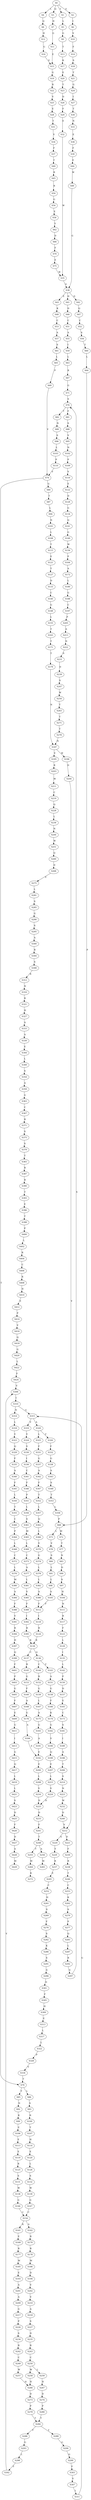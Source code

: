 strict digraph  {
	S0 -> S1 [ label = T ];
	S0 -> S2 [ label = E ];
	S0 -> S3 [ label = Q ];
	S0 -> S4 [ label = L ];
	S1 -> S5 [ label = L ];
	S2 -> S6 [ label = I ];
	S3 -> S7 [ label = H ];
	S4 -> S8 [ label = Q ];
	S5 -> S9 [ label = G ];
	S6 -> S10 [ label = V ];
	S7 -> S11 [ label = G ];
	S8 -> S12 [ label = H ];
	S9 -> S13 [ label = T ];
	S10 -> S14 [ label = F ];
	S11 -> S15 [ label = E ];
	S12 -> S16 [ label = G ];
	S13 -> S17 [ label = K ];
	S14 -> S18 [ label = S ];
	S15 -> S19 [ label = G ];
	S16 -> S15 [ label = E ];
	S17 -> S20 [ label = E ];
	S18 -> S21 [ label = T ];
	S19 -> S22 [ label = R ];
	S20 -> S23 [ label = T ];
	S21 -> S24 [ label = G ];
	S22 -> S25 [ label = V ];
	S23 -> S26 [ label = D ];
	S24 -> S27 [ label = I ];
	S25 -> S28 [ label = E ];
	S26 -> S29 [ label = F ];
	S27 -> S30 [ label = T ];
	S28 -> S31 [ label = T ];
	S29 -> S32 [ label = E ];
	S30 -> S33 [ label = N ];
	S31 -> S34 [ label = V ];
	S32 -> S35 [ label = W ];
	S33 -> S36 [ label = E ];
	S34 -> S37 [ label = F ];
	S35 -> S38 [ label = G ];
	S36 -> S39 [ label = F ];
	S37 -> S40 [ label = T ];
	S38 -> S41 [ label = H ];
	S38 -> S42 [ label = D ];
	S38 -> S43 [ label = E ];
	S39 -> S44 [ label = E ];
	S40 -> S45 [ label = R ];
	S41 -> S46 [ label = D ];
	S42 -> S47 [ label = Q ];
	S43 -> S48 [ label = K ];
	S44 -> S49 [ label = W ];
	S45 -> S50 [ label = R ];
	S46 -> S51 [ label = C ];
	S47 -> S52 [ label = C ];
	S48 -> S53 [ label = C ];
	S49 -> S38 [ label = G ];
	S50 -> S54 [ label = G ];
	S51 -> S55 [ label = A ];
	S52 -> S56 [ label = S ];
	S53 -> S57 [ label = A ];
	S54 -> S58 [ label = E ];
	S55 -> S59 [ label = I ];
	S56 -> S60 [ label = T ];
	S57 -> S61 [ label = S ];
	S58 -> S62 [ label = Y ];
	S59 -> S63 [ label = L ];
	S60 -> S64 [ label = L ];
	S61 -> S65 [ label = L ];
	S62 -> S66 [ label = D ];
	S63 -> S67 [ label = R ];
	S64 -> S68 [ label = P ];
	S65 -> S69 [ label = P ];
	S66 -> S70 [ label = F ];
	S67 -> S71 [ label = G ];
	S68 -> S72 [ label = M ];
	S68 -> S73 [ label = L ];
	S69 -> S74 [ label = V ];
	S70 -> S75 [ label = E ];
	S71 -> S76 [ label = S ];
	S72 -> S77 [ label = T ];
	S73 -> S78 [ label = V ];
	S74 -> S79 [ label = T ];
	S74 -> S80 [ label = G ];
	S75 -> S35 [ label = W ];
	S76 -> S81 [ label = F ];
	S76 -> S82 [ label = T ];
	S77 -> S83 [ label = N ];
	S78 -> S84 [ label = S ];
	S79 -> S85 [ label = Y ];
	S79 -> S86 [ label = L ];
	S80 -> S87 [ label = T ];
	S81 -> S88 [ label = S ];
	S82 -> S89 [ label = N ];
	S83 -> S90 [ label = D ];
	S84 -> S91 [ label = L ];
	S85 -> S92 [ label = N ];
	S86 -> S93 [ label = S ];
	S87 -> S94 [ label = L ];
	S88 -> S95 [ label = V ];
	S89 -> S96 [ label = S ];
	S90 -> S97 [ label = S ];
	S91 -> S98 [ label = L ];
	S92 -> S99 [ label = K ];
	S93 -> S100 [ label = R ];
	S94 -> S101 [ label = N ];
	S95 -> S102 [ label = N ];
	S96 -> S103 [ label = L ];
	S97 -> S104 [ label = H ];
	S98 -> S105 [ label = A ];
	S99 -> S106 [ label = E ];
	S100 -> S107 [ label = T ];
	S101 -> S108 [ label = L ];
	S102 -> S109 [ label = P ];
	S103 -> S110 [ label = P ];
	S104 -> S111 [ label = N ];
	S105 -> S112 [ label = F ];
	S106 -> S113 [ label = E ];
	S107 -> S114 [ label = H ];
	S108 -> S115 [ label = T ];
	S109 -> S116 [ label = V ];
	S110 -> S74 [ label = V ];
	S111 -> S117 [ label = R ];
	S112 -> S118 [ label = I ];
	S113 -> S119 [ label = E ];
	S114 -> S120 [ label = E ];
	S115 -> S121 [ label = E ];
	S116 -> S122 [ label = E ];
	S117 -> S123 [ label = F ];
	S118 -> S124 [ label = R ];
	S119 -> S125 [ label = R ];
	S120 -> S126 [ label = L ];
	S121 -> S127 [ label = T ];
	S122 -> S128 [ label = D ];
	S123 -> S129 [ label = L ];
	S124 -> S130 [ label = K ];
	S125 -> S131 [ label = S ];
	S126 -> S132 [ label = S ];
	S127 -> S133 [ label = D ];
	S128 -> S134 [ label = G ];
	S129 -> S135 [ label = I ];
	S130 -> S136 [ label = Q ];
	S130 -> S137 [ label = C ];
	S131 -> S138 [ label = W ];
	S132 -> S139 [ label = W ];
	S133 -> S140 [ label = C ];
	S134 -> S141 [ label = Q ];
	S135 -> S142 [ label = L ];
	S136 -> S143 [ label = F ];
	S136 -> S144 [ label = C ];
	S137 -> S145 [ label = R ];
	S138 -> S146 [ label = G ];
	S139 -> S147 [ label = G ];
	S140 -> S148 [ label = G ];
	S141 -> S149 [ label = G ];
	S142 -> S150 [ label = P ];
	S143 -> S151 [ label = A ];
	S144 -> S152 [ label = R ];
	S145 -> S153 [ label = G ];
	S146 -> S154 [ label = C ];
	S147 -> S154 [ label = C ];
	S148 -> S155 [ label = L ];
	S149 -> S156 [ label = W ];
	S150 -> S157 [ label = D ];
	S151 -> S158 [ label = G ];
	S152 -> S159 [ label = G ];
	S153 -> S160 [ label = F ];
	S154 -> S161 [ label = K ];
	S154 -> S162 [ label = A ];
	S155 -> S163 [ label = T ];
	S156 -> S164 [ label = P ];
	S157 -> S165 [ label = E ];
	S158 -> S166 [ label = F ];
	S159 -> S167 [ label = L ];
	S160 -> S168 [ label = A ];
	S161 -> S169 [ label = E ];
	S162 -> S170 [ label = R ];
	S163 -> S171 [ label = T ];
	S164 -> S172 [ label = A ];
	S165 -> S173 [ label = C ];
	S166 -> S174 [ label = K ];
	S167 -> S175 [ label = A ];
	S168 -> S176 [ label = G ];
	S169 -> S177 [ label = R ];
	S170 -> S178 [ label = R ];
	S171 -> S179 [ label = T ];
	S172 -> S180 [ label = L ];
	S173 -> S181 [ label = S ];
	S174 -> S182 [ label = G ];
	S175 -> S183 [ label = G ];
	S176 -> S184 [ label = A ];
	S177 -> S185 [ label = M ];
	S178 -> S186 [ label = M ];
	S179 -> S187 [ label = N ];
	S180 -> S188 [ label = G ];
	S181 -> S189 [ label = I ];
	S182 -> S190 [ label = V ];
	S183 -> S191 [ label = A ];
	S184 -> S192 [ label = E ];
	S185 -> S193 [ label = E ];
	S186 -> S194 [ label = D ];
	S187 -> S195 [ label = V ];
	S187 -> S196 [ label = W ];
	S188 -> S197 [ label = C ];
	S189 -> S198 [ label = A ];
	S190 -> S199 [ label = Q ];
	S191 -> S192 [ label = E ];
	S192 -> S200 [ label = E ];
	S193 -> S201 [ label = A ];
	S194 -> S202 [ label = V ];
	S195 -> S203 [ label = R ];
	S196 -> S204 [ label = D ];
	S197 -> S205 [ label = P ];
	S198 -> S206 [ label = T ];
	S199 -> S207 [ label = E ];
	S200 -> S208 [ label = L ];
	S201 -> S209 [ label = A ];
	S202 -> S210 [ label = V ];
	S203 -> S211 [ label = M ];
	S204 -> S212 [ label = V ];
	S205 -> S213 [ label = A ];
	S206 -> S214 [ label = S ];
	S207 -> S215 [ label = L ];
	S208 -> S216 [ label = V ];
	S209 -> S217 [ label = G ];
	S210 -> S218 [ label = A ];
	S211 -> S219 [ label = C ];
	S212 -> S220 [ label = A ];
	S212 -> S221 [ label = D ];
	S213 -> S222 [ label = N ];
	S214 -> S223 [ label = N ];
	S215 -> S224 [ label = V ];
	S216 -> S225 [ label = D ];
	S217 -> S226 [ label = P ];
	S218 -> S227 [ label = S ];
	S219 -> S228 [ label = Q ];
	S220 -> S229 [ label = Y ];
	S221 -> S230 [ label = F ];
	S222 -> S231 [ label = S ];
	S223 -> S232 [ label = W ];
	S224 -> S225 [ label = D ];
	S225 -> S233 [ label = D ];
	S226 -> S234 [ label = S ];
	S227 -> S235 [ label = D ];
	S228 -> S236 [ label = L ];
	S229 -> S237 [ label = R ];
	S230 -> S238 [ label = R ];
	S231 -> S239 [ label = D ];
	S232 -> S240 [ label = D ];
	S233 -> S241 [ label = F ];
	S234 -> S242 [ label = R ];
	S235 -> S243 [ label = R ];
	S236 -> S244 [ label = N ];
	S237 -> S245 [ label = E ];
	S238 -> S246 [ label = T ];
	S239 -> S247 [ label = S ];
	S240 -> S212 [ label = V ];
	S241 -> S248 [ label = T ];
	S242 -> S249 [ label = C ];
	S243 -> S250 [ label = C ];
	S244 -> S251 [ label = W ];
	S245 -> S252 [ label = C ];
	S246 -> S253 [ label = C ];
	S247 -> S254 [ label = W ];
	S248 -> S255 [ label = T ];
	S248 -> S256 [ label = A ];
	S249 -> S257 [ label = W ];
	S250 -> S258 [ label = W ];
	S250 -> S259 [ label = L ];
	S251 -> S260 [ label = Q ];
	S252 -> S261 [ label = H ];
	S253 -> S262 [ label = K ];
	S254 -> S263 [ label = T ];
	S255 -> S264 [ label = M ];
	S256 -> S265 [ label = M ];
	S257 -> S266 [ label = H ];
	S258 -> S266 [ label = H ];
	S259 -> S267 [ label = H ];
	S260 -> S268 [ label = D ];
	S261 -> S269 [ label = S ];
	S262 -> S270 [ label = S ];
	S263 -> S271 [ label = T ];
	S264 -> S272 [ label = K ];
	S266 -> S273 [ label = D ];
	S267 -> S274 [ label = D ];
	S268 -> S275 [ label = E ];
	S269 -> S276 [ label = F ];
	S270 -> S277 [ label = P ];
	S271 -> S278 [ label = T ];
	S273 -> S279 [ label = P ];
	S274 -> S280 [ label = P ];
	S275 -> S281 [ label = L ];
	S276 -> S282 [ label = S ];
	S277 -> S283 [ label = Q ];
	S278 -> S187 [ label = N ];
	S279 -> S284 [ label = T ];
	S280 -> S284 [ label = T ];
	S281 -> S285 [ label = S ];
	S282 -> S286 [ label = K ];
	S283 -> S287 [ label = L ];
	S284 -> S288 [ label = F ];
	S284 -> S289 [ label = Y ];
	S285 -> S290 [ label = G ];
	S286 -> S291 [ label = S ];
	S287 -> S292 [ label = R ];
	S288 -> S293 [ label = G ];
	S289 -> S294 [ label = G ];
	S290 -> S295 [ label = S ];
	S291 -> S296 [ label = G ];
	S292 -> S297 [ label = G ];
	S293 -> S298 [ label = L ];
	S294 -> S299 [ label = Q ];
	S295 -> S300 [ label = A ];
	S296 -> S301 [ label = D ];
	S297 -> S76 [ label = S ];
	S298 -> S302 [ label = F ];
	S299 -> S303 [ label = F ];
	S300 -> S304 [ label = R ];
	S301 -> S305 [ label = F ];
	S302 -> S306 [ label = V ];
	S303 -> S307 [ label = V ];
	S304 -> S308 [ label = S ];
	S305 -> S309 [ label = H ];
	S306 -> S310 [ label = I ];
	S307 -> S311 [ label = I ];
	S308 -> S312 [ label = R ];
	S309 -> S313 [ label = E ];
	S310 -> S314 [ label = N ];
	S310 -> S315 [ label = G ];
	S311 -> S315 [ label = G ];
	S312 -> S316 [ label = N ];
	S313 -> S317 [ label = L ];
	S314 -> S318 [ label = L ];
	S315 -> S319 [ label = V ];
	S315 -> S320 [ label = A ];
	S316 -> S321 [ label = R ];
	S317 -> S322 [ label = L ];
	S318 -> S323 [ label = Y ];
	S319 -> S324 [ label = Y ];
	S320 -> S325 [ label = L ];
	S320 -> S326 [ label = F ];
	S321 -> S327 [ label = H ];
	S322 -> S328 [ label = P ];
	S323 -> S329 [ label = Q ];
	S324 -> S330 [ label = V ];
	S325 -> S331 [ label = F ];
	S326 -> S332 [ label = F ];
	S327 -> S333 [ label = A ];
	S328 -> S334 [ label = V ];
	S329 -> S335 [ label = F ];
	S330 -> S336 [ label = I ];
	S331 -> S337 [ label = G ];
	S332 -> S338 [ label = G ];
	S333 -> S339 [ label = A ];
	S334 -> S79 [ label = T ];
	S335 -> S340 [ label = A ];
	S336 -> S341 [ label = C ];
	S337 -> S342 [ label = A ];
	S338 -> S343 [ label = A ];
	S339 -> S344 [ label = E ];
	S340 -> S345 [ label = F ];
	S341 -> S346 [ label = F ];
	S342 -> S347 [ label = F ];
	S343 -> S348 [ label = S ];
	S344 -> S349 [ label = L ];
	S345 -> S350 [ label = L ];
	S346 -> S351 [ label = P ];
	S347 -> S352 [ label = T ];
	S348 -> S353 [ label = T ];
	S349 -> S354 [ label = S ];
	S350 -> S355 [ label = T ];
	S351 -> S356 [ label = L ];
	S352 -> S357 [ label = L ];
	S353 -> S358 [ label = L ];
	S354 -> S359 [ label = A ];
	S355 -> S360 [ label = C ];
	S356 -> S361 [ label = S ];
	S357 -> S362 [ label = Q ];
	S358 -> S68 [ label = P ];
	S359 -> S363 [ label = G ];
	S360 -> S364 [ label = P ];
	S361 -> S365 [ label = M ];
	S362 -> S366 [ label = L ];
	S363 -> S367 [ label = C ];
	S364 -> S368 [ label = L ];
	S365 -> S369 [ label = L ];
	S366 -> S370 [ label = V ];
	S367 -> S371 [ label = R ];
	S368 -> S372 [ label = C ];
	S369 -> S373 [ label = C ];
	S370 -> S374 [ label = G ];
	S371 -> S375 [ label = S ];
	S372 -> S376 [ label = L ];
	S373 -> S377 [ label = A ];
	S374 -> S378 [ label = L ];
	S375 -> S379 [ label = S ];
	S376 -> S380 [ label = M ];
	S377 -> S381 [ label = L ];
	S378 -> S382 [ label = L ];
	S379 -> S383 [ label = T ];
	S380 -> S384 [ label = A ];
	S381 -> S385 [ label = V ];
	S382 -> S386 [ label = A ];
	S383 -> S387 [ label = R ];
	S384 -> S388 [ label = F ];
	S385 -> S389 [ label = F ];
	S386 -> S112 [ label = F ];
	S387 -> S390 [ label = R ];
	S388 -> S391 [ label = V ];
	S389 -> S392 [ label = I ];
	S390 -> S393 [ label = T ];
	S391 -> S394 [ label = R ];
	S392 -> S395 [ label = R ];
	S393 -> S396 [ label = E ];
	S394 -> S397 [ label = H ];
	S395 -> S130 [ label = K ];
	S396 -> S398 [ label = T ];
	S397 -> S399 [ label = Q ];
	S398 -> S400 [ label = P ];
	S399 -> S401 [ label = F ];
	S400 -> S402 [ label = L ];
	S401 -> S403 [ label = P ];
	S402 -> S404 [ label = R ];
	S403 -> S405 [ label = G ];
	S404 -> S406 [ label = C ];
	S405 -> S407 [ label = F ];
	S406 -> S408 [ label = R ];
	S407 -> S409 [ label = E ];
	S408 -> S410 [ label = H ];
	S409 -> S411 [ label = G ];
	S410 -> S412 [ label = E ];
	S411 -> S413 [ label = I ];
	S412 -> S414 [ label = P ];
	S413 -> S415 [ label = G ];
	S414 -> S416 [ label = V ];
	S415 -> S417 [ label = Q ];
	S416 -> S418 [ label = Q ];
	S417 -> S419 [ label = L ];
	S418 -> S420 [ label = G ];
	S419 -> S421 [ label = L ];
	S420 -> S422 [ label = L ];
	S421 -> S423 [ label = S ];
	S422 -> S424 [ label = F ];
	S423 -> S425 [ label = D ];
	S424 -> S306 [ label = V ];
	S425 -> S426 [ label = F ];
	S426 -> S427 [ label = D ];
	S427 -> S428 [ label = A ];
	S428 -> S429 [ label = M ];
}
